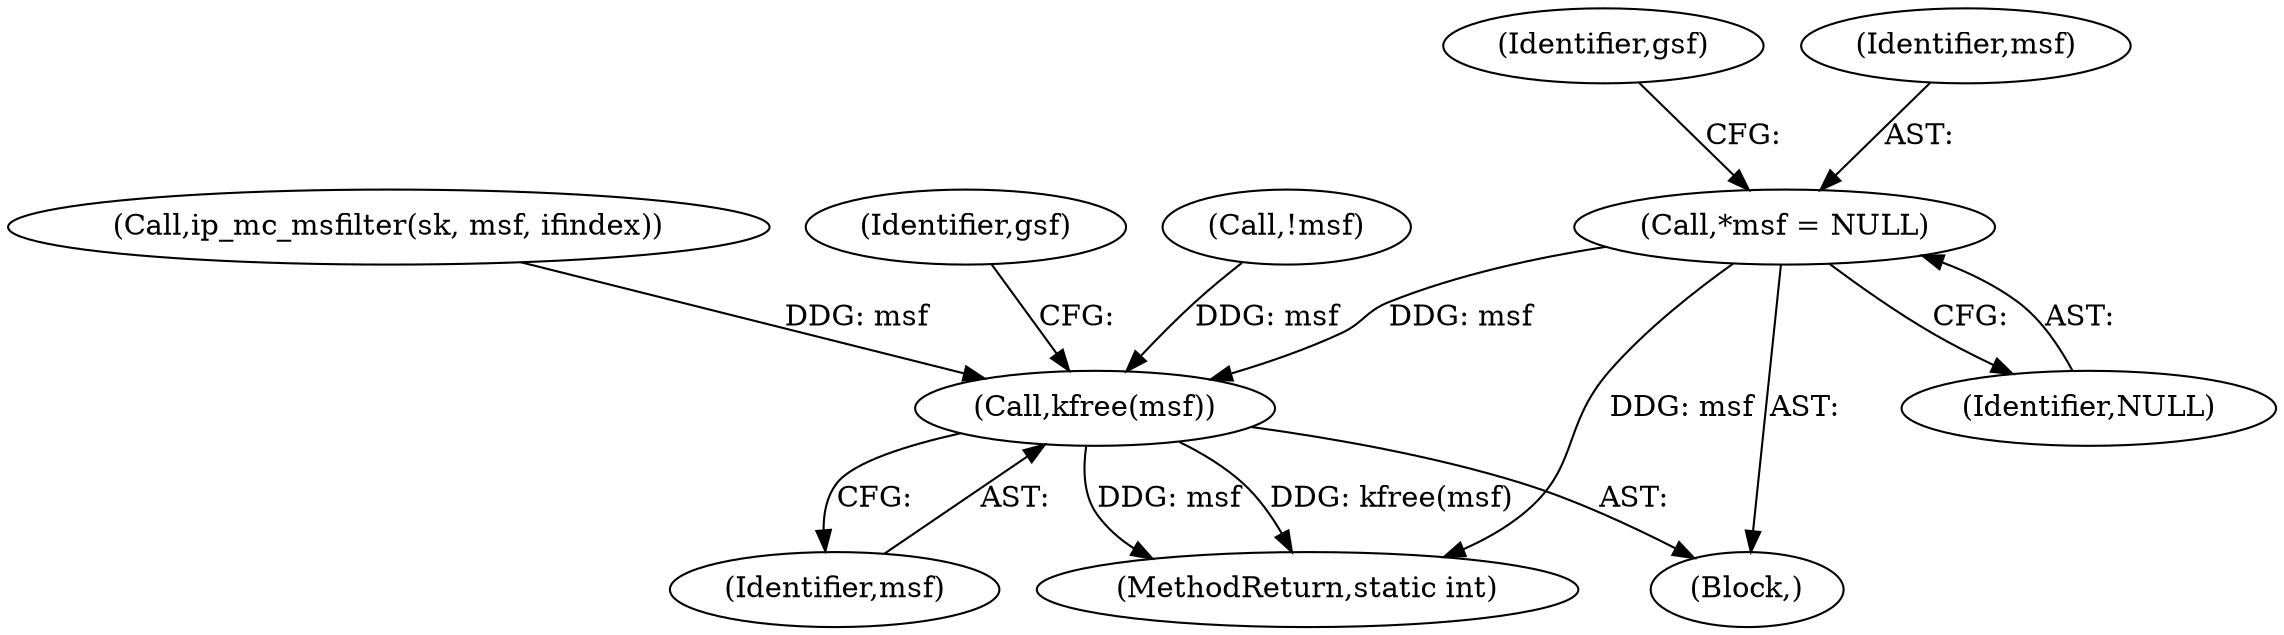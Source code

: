 digraph "0_linux_f6d8bd051c391c1c0458a30b2a7abcd939329259_26@pointer" {
"1001391" [label="(Call,*msf = NULL)"];
"1001601" [label="(Call,kfree(msf))"];
"1001396" [label="(Identifier,gsf)"];
"1001393" [label="(Identifier,NULL)"];
"1001391" [label="(Call,*msf = NULL)"];
"1001596" [label="(Call,ip_mc_msfilter(sk, msf, ifindex))"];
"1001604" [label="(Identifier,gsf)"];
"1001602" [label="(Identifier,msf)"];
"1001392" [label="(Identifier,msf)"];
"1001484" [label="(Call,!msf)"];
"1001732" [label="(MethodReturn,static int)"];
"1001601" [label="(Call,kfree(msf))"];
"1001388" [label="(Block,)"];
"1001391" -> "1001388"  [label="AST: "];
"1001391" -> "1001393"  [label="CFG: "];
"1001392" -> "1001391"  [label="AST: "];
"1001393" -> "1001391"  [label="AST: "];
"1001396" -> "1001391"  [label="CFG: "];
"1001391" -> "1001732"  [label="DDG: msf"];
"1001391" -> "1001601"  [label="DDG: msf"];
"1001601" -> "1001388"  [label="AST: "];
"1001601" -> "1001602"  [label="CFG: "];
"1001602" -> "1001601"  [label="AST: "];
"1001604" -> "1001601"  [label="CFG: "];
"1001601" -> "1001732"  [label="DDG: msf"];
"1001601" -> "1001732"  [label="DDG: kfree(msf)"];
"1001596" -> "1001601"  [label="DDG: msf"];
"1001484" -> "1001601"  [label="DDG: msf"];
}
